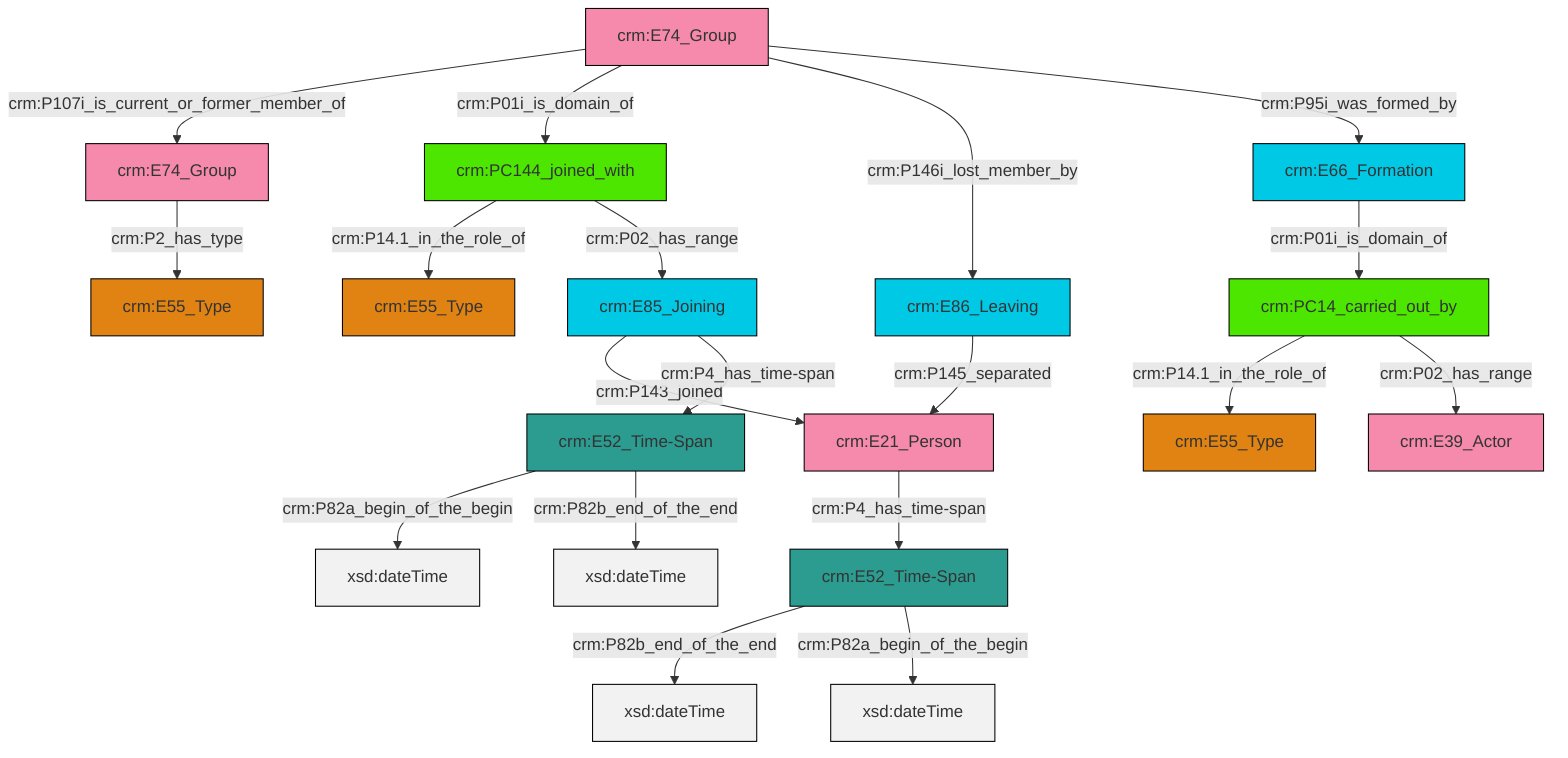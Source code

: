graph TD
classDef Literal fill:#f2f2f2,stroke:#000000;
classDef CRM_Entity fill:#FFFFFF,stroke:#000000;
classDef Temporal_Entity fill:#00C9E6, stroke:#000000;
classDef Type fill:#E18312, stroke:#000000;
classDef Time-Span fill:#2C9C91, stroke:#000000;
classDef Appellation fill:#FFEB7F, stroke:#000000;
classDef Place fill:#008836, stroke:#000000;
classDef Persistent_Item fill:#B266B2, stroke:#000000;
classDef Conceptual_Object fill:#FFD700, stroke:#000000;
classDef Physical_Thing fill:#D2B48C, stroke:#000000;
classDef Actor fill:#f58aad, stroke:#000000;
classDef PC_Classes fill:#4ce600, stroke:#000000;
classDef Multi fill:#cccccc,stroke:#000000;

6["crm:E74_Group"]:::Actor -->|crm:P107i_is_current_or_former_member_of| 7["crm:E74_Group"]:::Actor
6["crm:E74_Group"]:::Actor -->|crm:P01i_is_domain_of| 8["crm:PC144_joined_with"]:::PC_Classes
6["crm:E74_Group"]:::Actor -->|crm:P146i_lost_member_by| 14["crm:E86_Leaving"]:::Temporal_Entity
19["crm:E85_Joining"]:::Temporal_Entity -->|crm:P143_joined| 20["crm:E21_Person"]:::Actor
17["crm:E52_Time-Span"]:::Time-Span -->|crm:P82b_end_of_the_end| 21[xsd:dateTime]:::Literal
6["crm:E74_Group"]:::Actor -->|crm:P95i_was_formed_by| 15["crm:E66_Formation"]:::Temporal_Entity
4["crm:E52_Time-Span"]:::Time-Span -->|crm:P82a_begin_of_the_begin| 24[xsd:dateTime]:::Literal
14["crm:E86_Leaving"]:::Temporal_Entity -->|crm:P145_separated| 20["crm:E21_Person"]:::Actor
8["crm:PC144_joined_with"]:::PC_Classes -->|crm:P14.1_in_the_role_of| 22["crm:E55_Type"]:::Type
20["crm:E21_Person"]:::Actor -->|crm:P4_has_time-span| 17["crm:E52_Time-Span"]:::Time-Span
19["crm:E85_Joining"]:::Temporal_Entity -->|crm:P4_has_time-span| 4["crm:E52_Time-Span"]:::Time-Span
4["crm:E52_Time-Span"]:::Time-Span -->|crm:P82b_end_of_the_end| 26[xsd:dateTime]:::Literal
17["crm:E52_Time-Span"]:::Time-Span -->|crm:P82a_begin_of_the_begin| 28[xsd:dateTime]:::Literal
0["crm:PC14_carried_out_by"]:::PC_Classes -->|crm:P14.1_in_the_role_of| 9["crm:E55_Type"]:::Type
7["crm:E74_Group"]:::Actor -->|crm:P2_has_type| 12["crm:E55_Type"]:::Type
0["crm:PC14_carried_out_by"]:::PC_Classes -->|crm:P02_has_range| 2["crm:E39_Actor"]:::Actor
15["crm:E66_Formation"]:::Temporal_Entity -->|crm:P01i_is_domain_of| 0["crm:PC14_carried_out_by"]:::PC_Classes
8["crm:PC144_joined_with"]:::PC_Classes -->|crm:P02_has_range| 19["crm:E85_Joining"]:::Temporal_Entity
